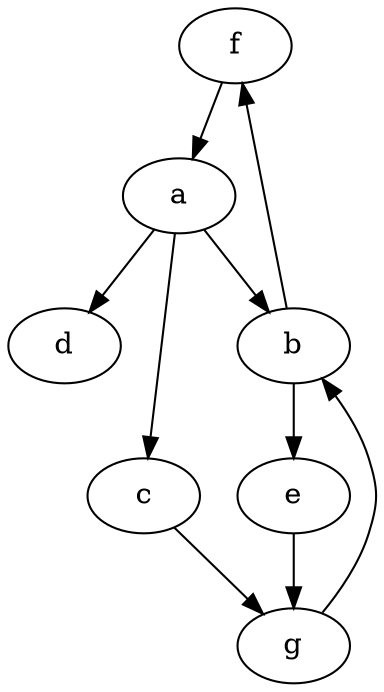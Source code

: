 digraph nl2 {
	f;
	g;
	d;
	e;
	b;
	c;
	a;
	f->a;
	g->b;
	e->g;
	b->f;
	b->e;
	c->g;
	a->d;
	a->c;
	a->b;
}